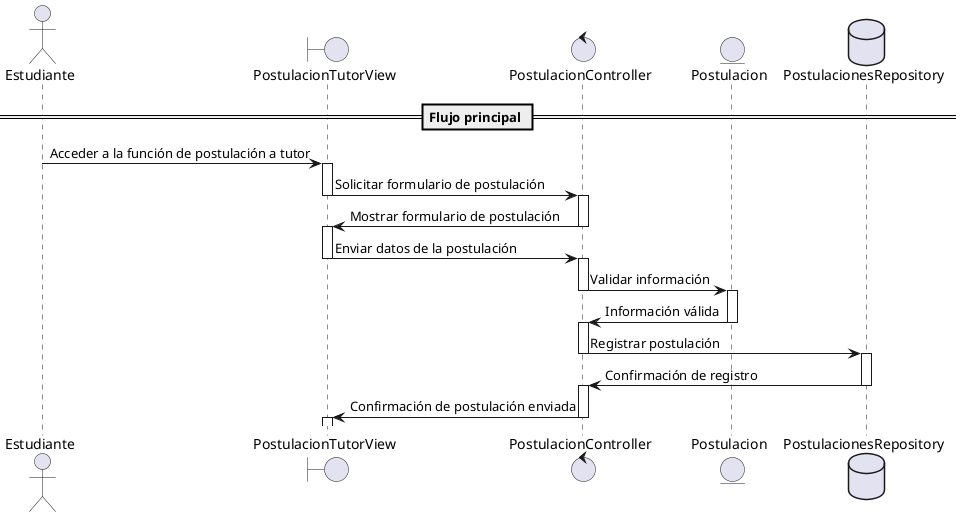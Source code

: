 @startuml
actor Estudiante
boundary "PostulacionTutorView" as View
control "PostulacionController" as Controller
entity "Postulacion" as Postulacion
database "PostulacionesRepository" as Repository

== Flujo principal ==
Estudiante -> View --++: Acceder a la función de postulación a tutor
View -> Controller --++: Solicitar formulario de postulación
Controller -> View --++: Mostrar formulario de postulación
View -> Controller --++: Enviar datos de la postulación
Controller -> Postulacion --++: Validar información
Postulacion -> Controller --++: Información válida
Controller -> Repository --++: Registrar postulación
Repository -> Controller --++: Confirmación de registro
Controller -> View --++: Confirmación de postulación enviada
@enduml